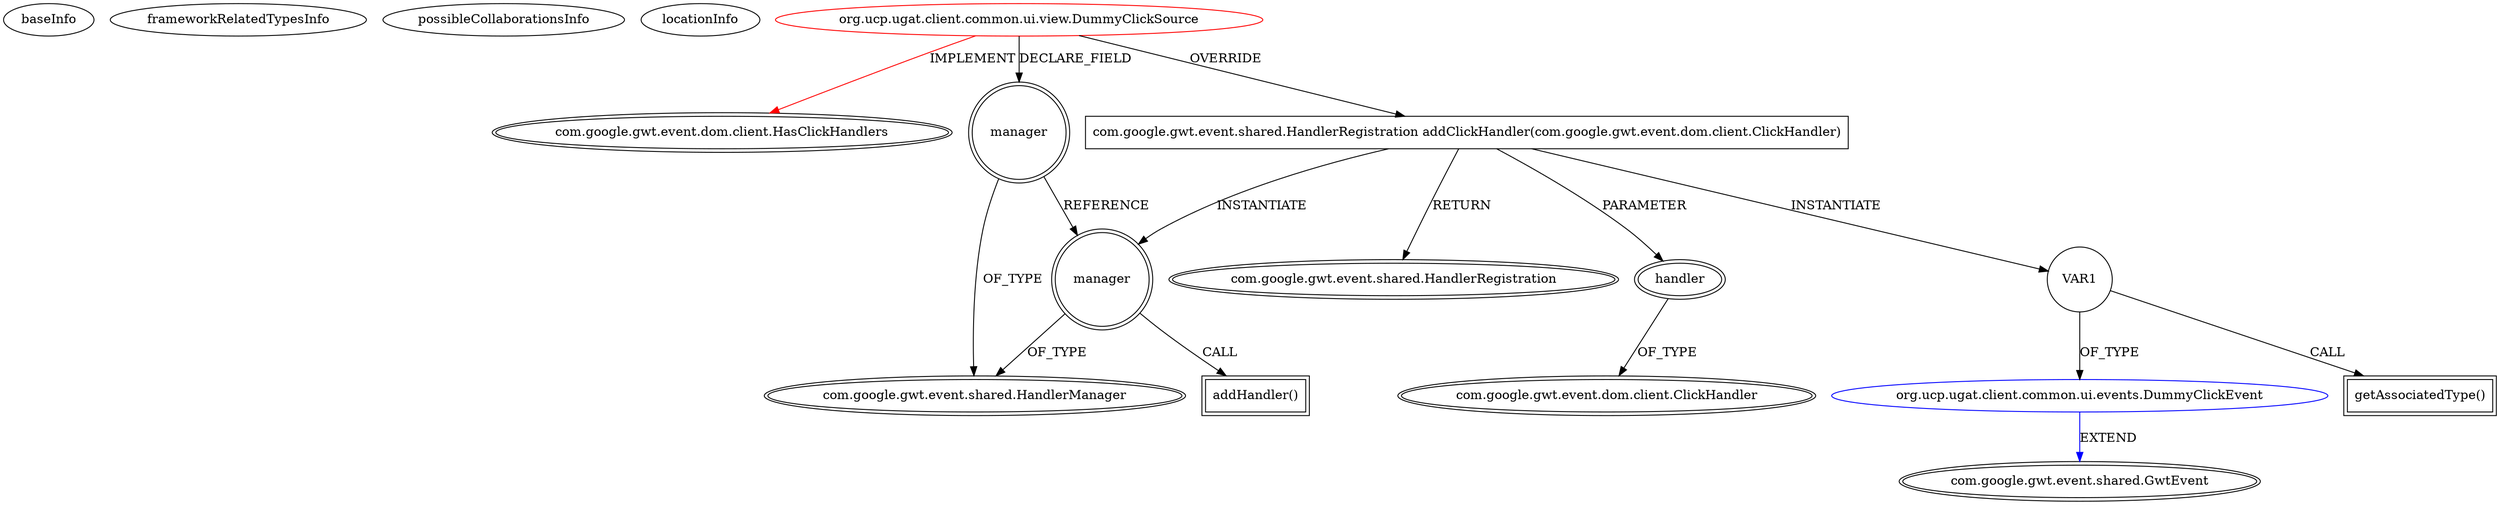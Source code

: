 digraph {
baseInfo[graphId=3072,category="extension_graph",isAnonymous=false,possibleRelation=true]
frameworkRelatedTypesInfo[0="com.google.gwt.event.dom.client.HasClickHandlers"]
possibleCollaborationsInfo[0="3072~OVERRIDING_METHOD_DECLARATION-METHOD_CALL-~com.google.gwt.event.dom.client.HasClickHandlers ~com.google.gwt.event.shared.GwtEvent ~false~false"]
locationInfo[projectName="hmiguellima-ugat",filePath="/hmiguellima-ugat/ugat-master/src/org/ucp/ugat/client/common/ui/view/DummyClickSource.java",contextSignature="DummyClickSource",graphId="3072"]
0[label="org.ucp.ugat.client.common.ui.view.DummyClickSource",vertexType="ROOT_CLIENT_CLASS_DECLARATION",isFrameworkType=false,color=red]
1[label="com.google.gwt.event.dom.client.HasClickHandlers",vertexType="FRAMEWORK_INTERFACE_TYPE",isFrameworkType=true,peripheries=2]
2[label="manager",vertexType="FIELD_DECLARATION",isFrameworkType=true,peripheries=2,shape=circle]
3[label="com.google.gwt.event.shared.HandlerManager",vertexType="FRAMEWORK_CLASS_TYPE",isFrameworkType=true,peripheries=2]
4[label="com.google.gwt.event.shared.HandlerRegistration addClickHandler(com.google.gwt.event.dom.client.ClickHandler)",vertexType="OVERRIDING_METHOD_DECLARATION",isFrameworkType=false,shape=box]
5[label="com.google.gwt.event.shared.HandlerRegistration",vertexType="FRAMEWORK_INTERFACE_TYPE",isFrameworkType=true,peripheries=2]
6[label="handler",vertexType="PARAMETER_DECLARATION",isFrameworkType=true,peripheries=2]
7[label="com.google.gwt.event.dom.client.ClickHandler",vertexType="FRAMEWORK_INTERFACE_TYPE",isFrameworkType=true,peripheries=2]
8[label="manager",vertexType="VARIABLE_EXPRESION",isFrameworkType=true,peripheries=2,shape=circle]
9[label="addHandler()",vertexType="INSIDE_CALL",isFrameworkType=true,peripheries=2,shape=box]
11[label="VAR1",vertexType="VARIABLE_EXPRESION",isFrameworkType=false,shape=circle]
13[label="org.ucp.ugat.client.common.ui.events.DummyClickEvent",vertexType="REFERENCE_CLIENT_CLASS_DECLARATION",isFrameworkType=false,color=blue]
14[label="com.google.gwt.event.shared.GwtEvent",vertexType="FRAMEWORK_CLASS_TYPE",isFrameworkType=true,peripheries=2]
12[label="getAssociatedType()",vertexType="INSIDE_CALL",isFrameworkType=true,peripheries=2,shape=box]
0->1[label="IMPLEMENT",color=red]
0->2[label="DECLARE_FIELD"]
2->3[label="OF_TYPE"]
0->4[label="OVERRIDE"]
4->5[label="RETURN"]
6->7[label="OF_TYPE"]
4->6[label="PARAMETER"]
4->8[label="INSTANTIATE"]
2->8[label="REFERENCE"]
8->3[label="OF_TYPE"]
8->9[label="CALL"]
4->11[label="INSTANTIATE"]
13->14[label="EXTEND",color=blue]
11->13[label="OF_TYPE"]
11->12[label="CALL"]
}
